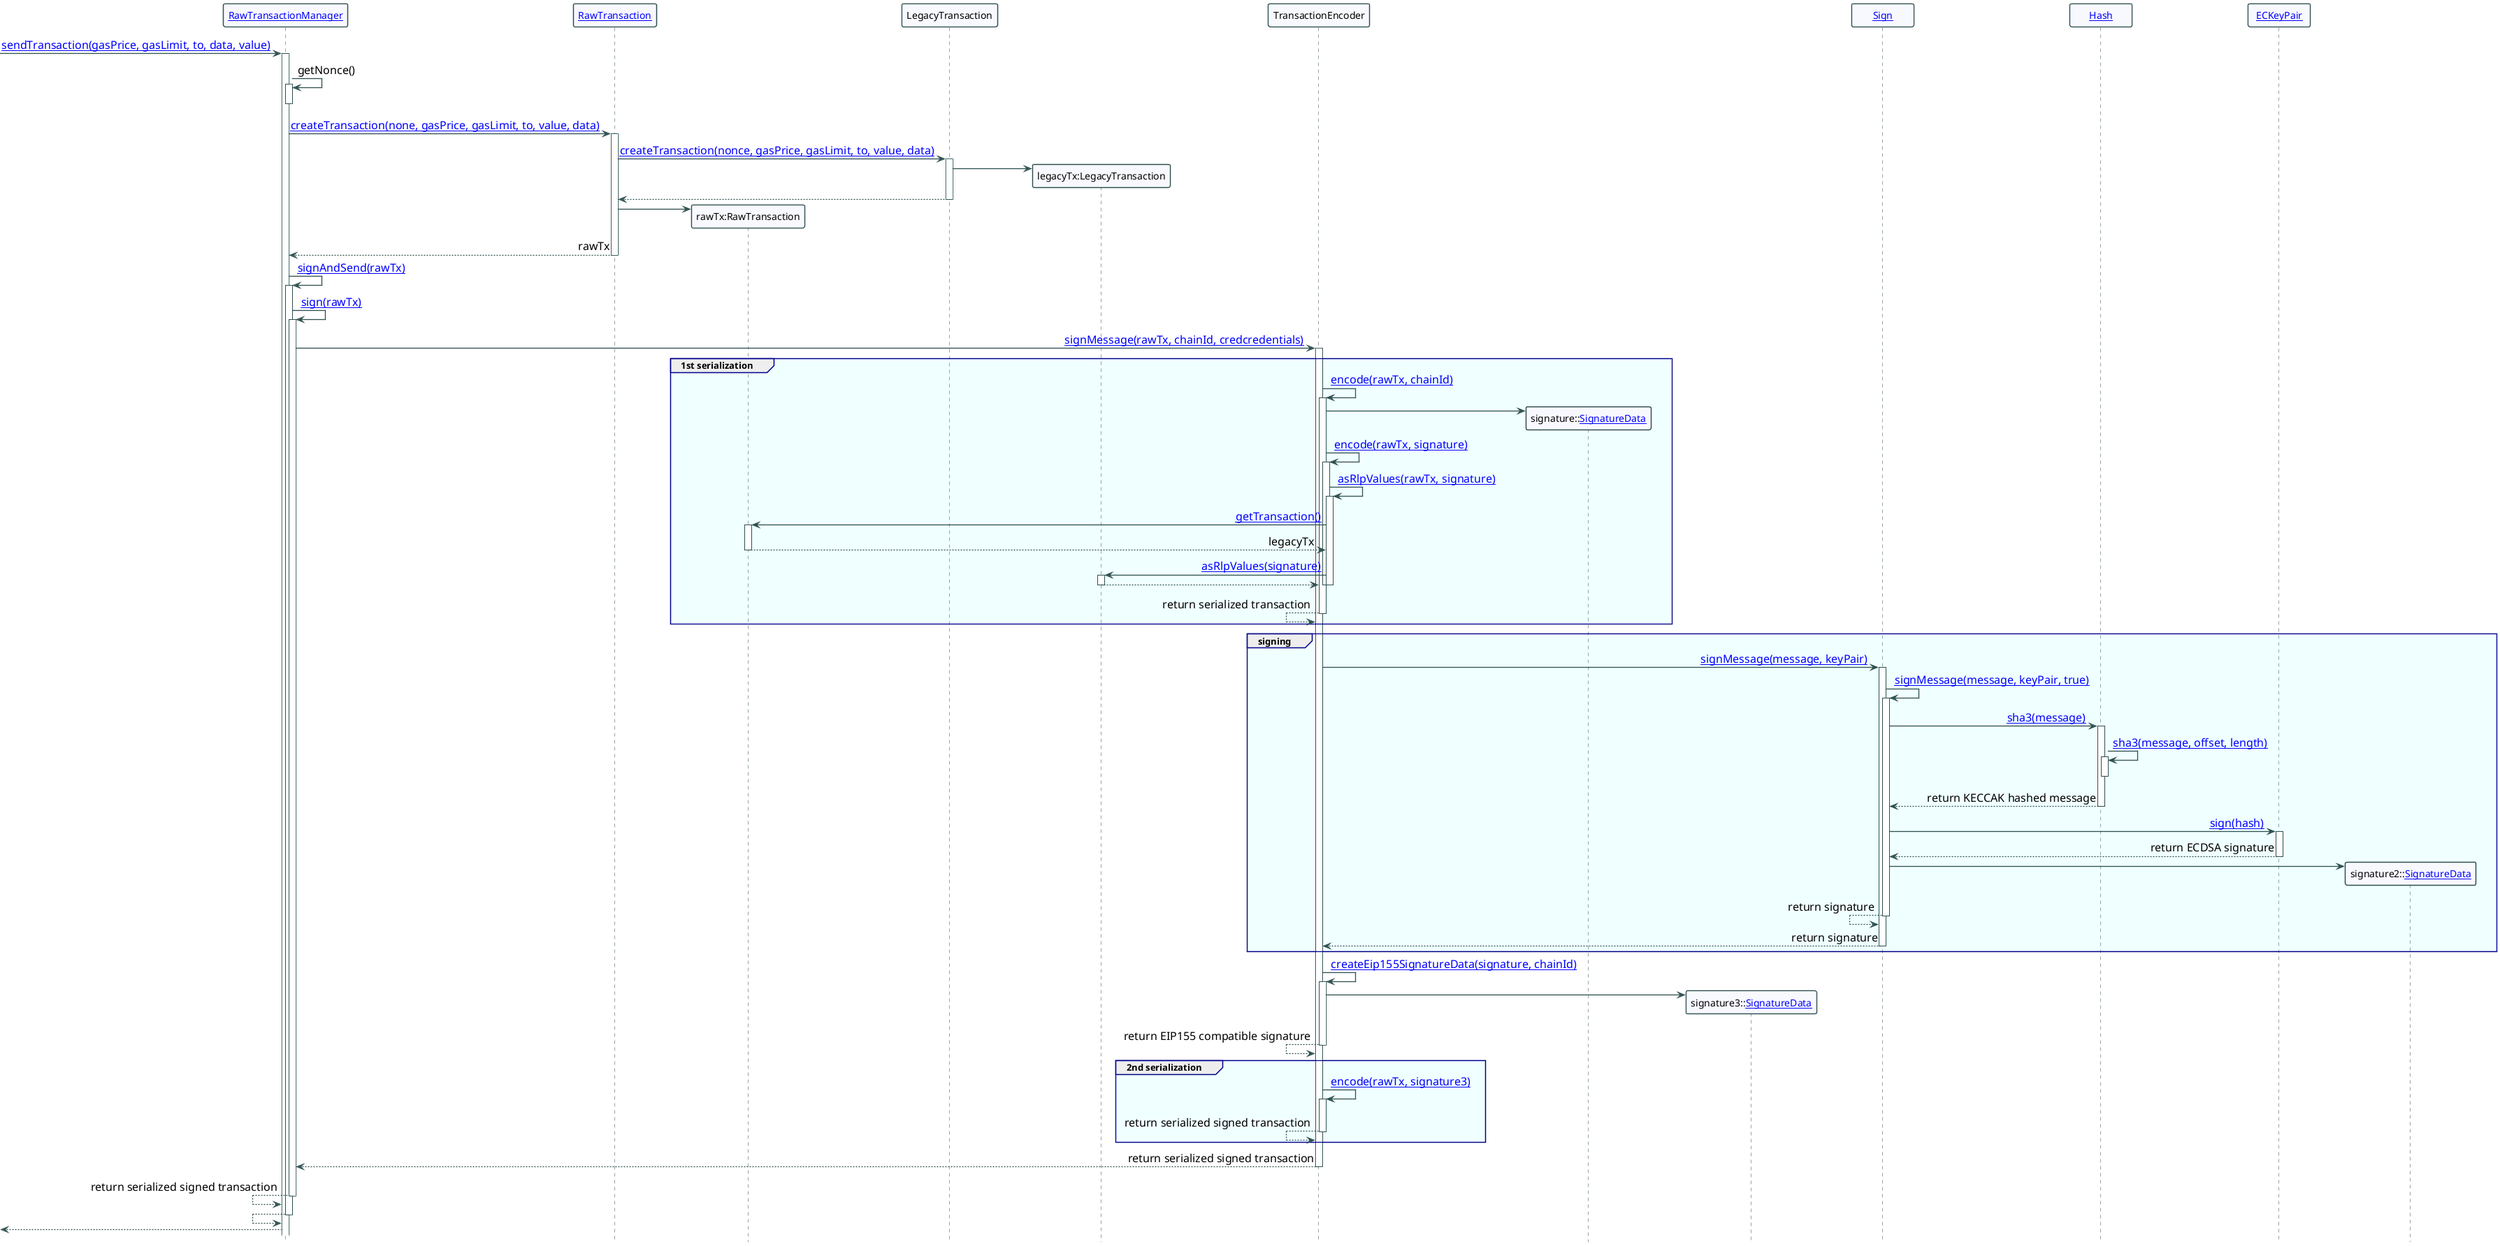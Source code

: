 @startuml

' Python 3 Collections
' https://github.com/python/cpython/blob/v3.8.5/Lib/_collections_abc.py

' https://plantuml.com/class-diagram
' https://plantuml.com/sequence-diagram
' https://plantuml-documentation.readthedocs.io/en/latest/formatting/all-skin-params.html
' https://plantuml-documentation.readthedocs.io/en/latest/formatting/all-skin-params.html#class
' https://plantuml.com/creole
' https://www.w3schools.com/colors/colors_names.asp

skinparam {
  'DefaultFontName Consolas
  DefaultFontName Monaco
  'DefaultFontName Lucida Console
  DefaultMonospacedFontName Consolas
  'DefaultFontStyle bold
  
  BackgroundColor transparent
  PageMargin 10
  BoxPadding 100
  ParticipantPadding 20

  ArrowFontSize 16
  ArrowThickness 1
  MinClassWidth 75
  ClassFontStyle bold
  
  NoteBackgroundColor SeaShell
  NoteBorderColor transparent
  NoteShadowing false
}


skinparam Sequence{

  ParticipantFontName Consolas
  ArrowFontName Consolas

  DividerBorderThickness 1.5
  ReferenceBorderThickness 1.5
  MessageAlignment right

  ArrowColor DarkSlateGray
  ArrowThickness 1.3
  LifeLineBorderColor DarkSlateGray
  LifeLineBorderThickness 1.3

  ActorBorderColor DarkSlateGray
  ActorBackgroundColor GhostWhite
  ParticipantBorderColor DarkSlateGray
  ParticipantBorderThickness 1.5
  ParticipantBackgroundColor GhostWhite

  BoxBackgroundColor transparent
  BoxBorderColor transparent
  
  GroupBorderThickness 1.3
  GroupBorderColor DarkBlue
  GroupBodyBackgroundColor Azure
}

skinparam Group{
  BorderThickness 1.3
  BorderShadowing true
}

hide Circle
hide Footbox
'caption Python 3 Collections
  

participant "[[https://github.com/web3j/web3j/blob/v4.8.8/core/src/main/java/org/web3j/tx/RawTransactionManager.java RawTransactionManager]]" as rawTxMgr
participant "[[https://github.com/web3j/web3j/blob/v4.8.8/crypto/src/main/java/org/web3j/crypto/RawTransaction.java# RawTransaction]]" as rawTx
participant "rawTx:RawTransaction" as rawTx2
participant "LegacyTransaction" as legacyTx
participant "legacyTx:LegacyTransaction" as legacyTx2
participant "TransactionEncoder" as txEncoder
participant "signature::[[https://github.com/web3j/web3j/blob/v4.8.8/crypto/src/mai/java/org/web3j/crypto/Sign.java#L340 SignatureData]]" as signature
participant "signature3::[[https://github.com/web3j/web3j/blob/v4.8.8/crypto/src/mai/java/org/web3j/crypto/Sign.java#L340 SignatureData]]" as signature3
participant "[[https://github.com/web3j/web3j/blob/v4.8.8/crypto/src/main/java/org/web3j/crypto/Sign.java Sign]]" as sign
participant "[[https://github.com/web3j/web3j/blob/v4.8.8/utils/src/main/java/org/web3j/crypto/Hash.java Hash]]" as hash
participant "[[https://github.com/web3j/web3j/blob/v4.8.8/crypto/src/main/java/org/web3j/crypto/ECKeyPair.java ECKeyPair]]" as keypair
participant "signature2::[[https://github.com/web3j/web3j/blob/v4.8.8/crypto/src/mai/java/org/web3j/crypto/Sign.java#L340 SignatureData]]" as signature2
 

[-> rawTxMgr : [[https://github.com/web3j/web3j/blob/v4.8.8/core/src/main/java/org/web3j/tx/RawTransactionManager.java#L111 sendTransaction(gasPrice, gasLimit, to, data, value)]]
  rawTxMgr ++
  rawTxMgr -> rawTxMgr ++ : getNonce()
    rawTxMgr --
  rawTxMgr -> rawTx ++ : [[https://github.com/web3j/web3j/blob/v4.8.8/crypto/src/main/java/org/web3j/crypto/RawTransaction.java#L85 createTransaction(none, gasPrice, gasLimit, to, value, data)]]
    rawTx -> legacyTx ++ : [[https://github.com/web3j/web3j/blob/v4.8.8/crypto/src/main/java/org/web3j/crypto/transaction/type/LegacyTransaction.java#L128 createTransaction(nonce, gasPrice, gasLimit, to, value, data)]]
      legacyTx -> legacyTx2 **
      rawTx <-- legacyTx --
    rawTx -> rawTx2 **
    rawTxMgr <-- rawTx -- : rawTx

  rawTxMgr -> rawTxMgr ++ : [[https://github.com/web3j/web3j/blob/v4.8.8/core/src/main/java/org/web3j/tx/RawTransactionManager.java#L193 signAndSend(rawTx)]]
    rawTxMgr -> rawTxMgr ++ : [[https://github.com/web3j/web3j/blob/v4.8.8/core/src/main/java/org/web3j/tx/RawTransactionManager.java#L180 sign(rawTx)]]
      rawTxMgr -> txEncoder ++ : [[https://github.com/web3j/web3j/blob/v4.8.8/crypto/src/main/java/org/web3j/crypto/TransactionEncoder.java#L42 signMessage(rawTx, chainId, credcredentials)]]
        
        group 1st serialization
        txEncoder -> txEncoder ++ : [[https://github.com/web3j/web3j/blob/v4.8.8/crypto/src/main/java/org/web3j/crypto/TransactionEncoder.java#L83 encode(rawTx, chainId)]]
          txEncoder -> signature **
          txEncoder -> txEncoder ++ : [[https://github.com/web3j/web3j/blob/v4.8.8/crypto/src/main/java/org/web3j/crypto/TransactionEncoder.java#L94 encode(rawTx, signature)]]
            txEncoder -> txEncoder ++ : [[https://github.com/web3j/web3j/blob/v4.8.8/crypto/src/main/java/org/web3j/crypto/TransactionEncoder.java#L113 asRlpValues(rawTx, signature)]]
                txEncoder -> rawTx2 ++ : [[https://github.com/web3j/web3j/blob/v4.8.8/crypto/src/main/java/org/web3j/crypto/RawTransaction.java#L147 getTransaction()]]
                  txEncoder <-- rawTx2 -- : legacyTx
                txEncoder -> legacyTx2 ++ : [[https://github.com/web3j/web3j/blob/v4.8.8/crypto/src/main/java/org/web3j/crypto/transaction/type/LegacyTransaction.java#L70 asRlpValues(signature)]]
                  txEncoder <-- legacyTx2 -- : 
              txEncoder --
            txEncoder --     
          txEncoder <-- txEncoder -- : return serialized transaction
        end
        
        group signing
        txEncoder -> sign ++ : [[https://github.com/web3j/web3j/blob/v4.8.8/crypto/src/main/java/org/web3j/crypto/Sign.java#L73 signMessage(message, keyPair)]]
          sign -> sign ++ : [[https://github.com/web3j/web3j/blob/v4.8.8/crypto/src/main/java/org/web3j/crypto/Sign.java#L77 signMessage(message, keyPair, true)]]
            sign -> hash ++ : [[https://github.com/web3j/web3j/blob/v4.8.8/utils/src/main/java/org/web3j/crypto/Hash.java#L81 sha3(message)]]
              hash -> hash ++ : [[https://github.com/web3j/web3j/blob/v4.8.8/utils/src/main/java/org/web3j/crypto/Hash.java#L69 sha3(message, offset, length)]]
                hash --
              sign <-- hash -- : return KECCAK hashed message
            sign -> keypair ++ : [[https://github.com/web3j/web3j/blob/v4.8.8/crypto/src/main/java/org/web3j/crypto/ECKeyPair.java#L52 sign(hash)]]
              sign <-- keypair -- : return ECDSA signature
            sign -> signature2 **
            sign <-- sign -- : return signature
          txEncoder <-- sign -- : return signature
        end
        
        txEncoder -> txEncoder ++ : [[https://github.com/web3j/web3j/blob/v4.8.8/crypto/src/main/java/org/web3j/crypto/TransactionEncoder.java#L63 createEip155SignatureData(signature, chainId)]]
          txEncoder -> signature3 **
          txEncoder <-- txEncoder -- : return EIP155 compatible signature
        
        group 2nd serialization
        txEncoder -> txEncoder ++ : [[https://github.com/web3j/web3j/blob/v4.8.8/crypto/src/main/java/org/web3j/crypto/TransactionEncoder.java#L94 encode(rawTx, signature3)]]
          txEncoder <-- txEncoder -- : return serialized signed transaction
        end
                  
        rawTxMgr <-- txEncoder -- : return serialized signed transaction
      rawTxMgr <-- rawTxMgr -- : return serialized signed transaction
    rawTxMgr <-- rawTxMgr --
  [<-- rawTxMgr
    
  
@enduml